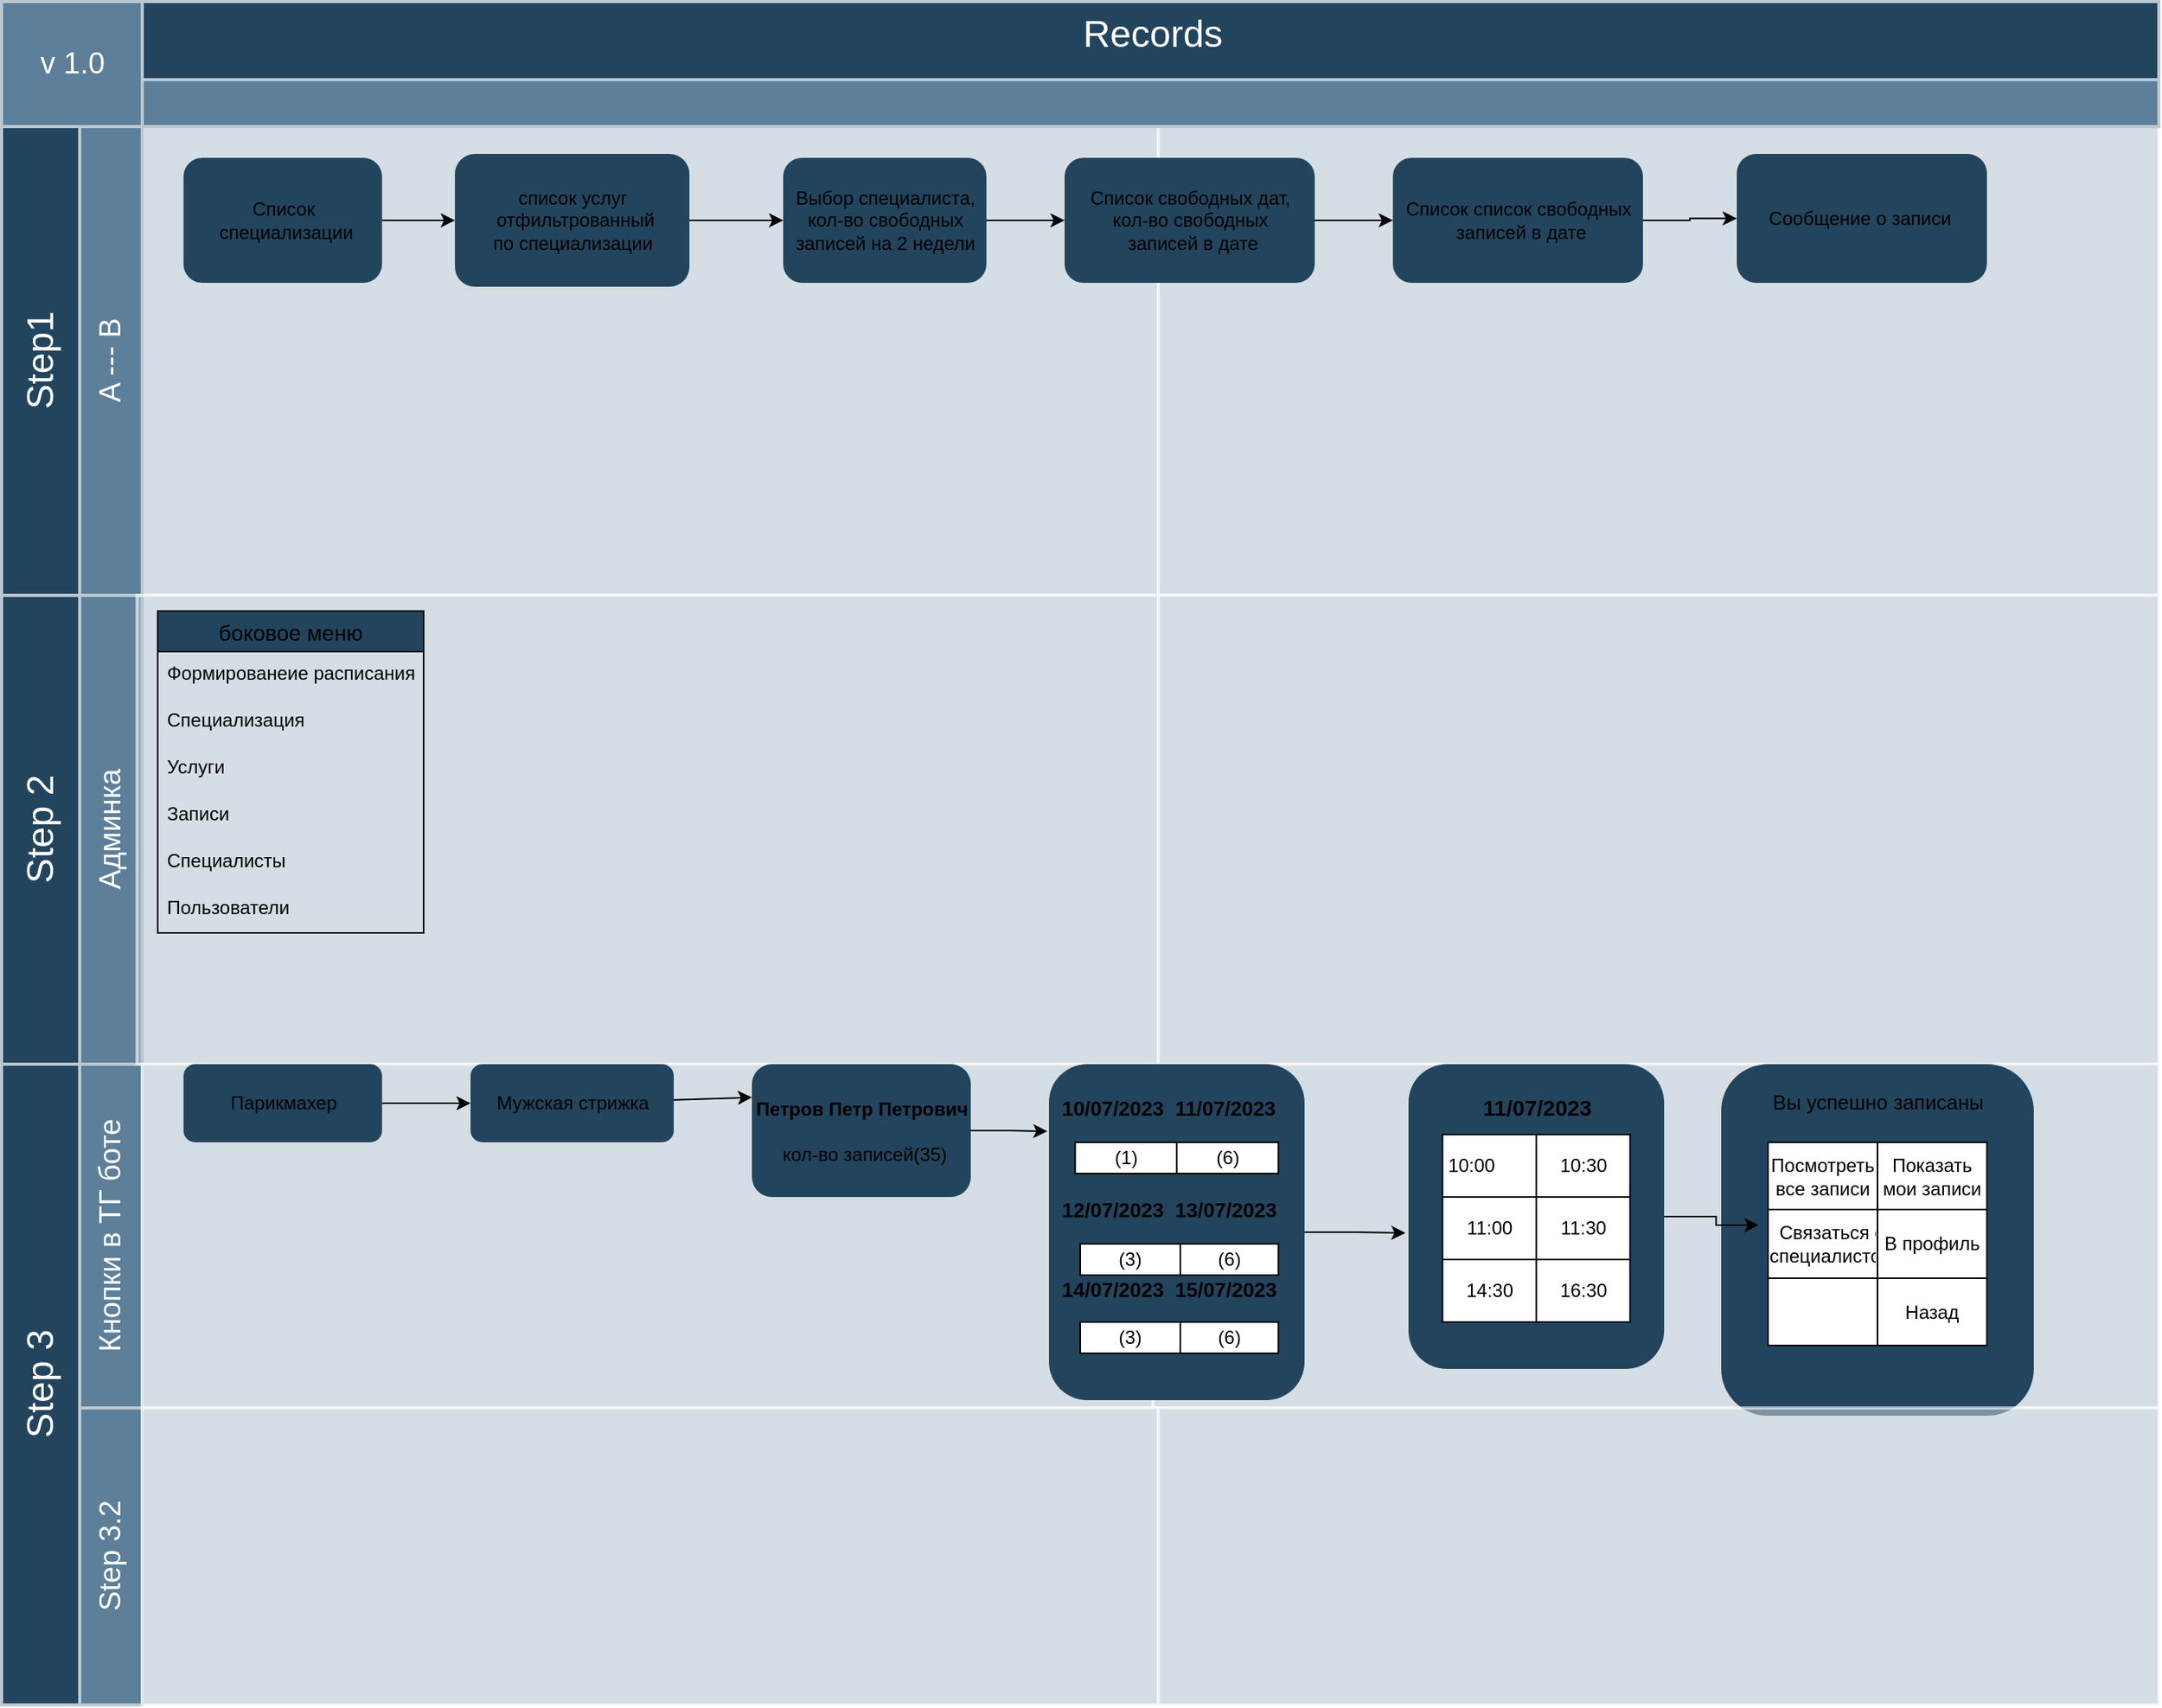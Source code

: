 <mxfile>
    <diagram name="Page-1" id="74e2e168-ea6b-b213-b513-2b3c1d86103e">
        <mxGraphModel dx="1593" dy="713" grid="1" gridSize="10" guides="1" tooltips="1" connect="1" arrows="1" fold="1" page="1" pageScale="1" pageWidth="1100" pageHeight="850" background="none" math="0" shadow="0">
            <root>
                <mxCell id="0"/>
                <mxCell id="1" parent="0"/>
                <mxCell id="4" value="" style="strokeColor=#FFFFFF;fillColor=#BAC8D3;fontSize=18;strokeWidth=2;fontFamily=Helvetica;html=1;opacity=60;" vertex="1" parent="1">
                    <mxGeometry x="110" y="100" width="650" height="300" as="geometry"/>
                </mxCell>
                <mxCell id="5" value="" style="strokeColor=#FFFFFF;fillColor=#BAC8D3;fontSize=18;strokeWidth=2;fontFamily=Helvetica;html=1;opacity=60;" vertex="1" parent="1">
                    <mxGeometry x="760" y="100" width="640" height="300" as="geometry"/>
                </mxCell>
                <mxCell id="uQnDdRh6O_mBgokh-bdZ-1" value="Records" style="strokeColor=#BAC8D3;fillColor=#23445D;fontSize=24;strokeWidth=2;fontFamily=Helvetica;html=1;fontColor=#FFFFFF;fontStyle=0;spacingBottom=8;spacingRight=0;spacingLeft=83;" parent="1" vertex="1">
                    <mxGeometry x="28" y="20" width="1372" height="50" as="geometry"/>
                </mxCell>
                <mxCell id="uQnDdRh6O_mBgokh-bdZ-2" value="Step1" style="strokeColor=#BAC8D3;fillColor=#23445D;fontSize=24;strokeWidth=2;horizontal=0;fontFamily=Helvetica;html=1;fontColor=#FFFFFF;fontStyle=0" parent="1" vertex="1">
                    <mxGeometry x="20" y="100" width="50" height="300" as="geometry"/>
                </mxCell>
                <mxCell id="uQnDdRh6O_mBgokh-bdZ-3" value="A --- B" style="strokeColor=#BAC8D3;fillColor=#5d7f99;fontSize=19;strokeWidth=2;horizontal=0;fontFamily=Helvetica;html=1;labelBackgroundColor=none;fontColor=#FFFFFF;" parent="1" vertex="1">
                    <mxGeometry x="70" y="100" width="40" height="300" as="geometry"/>
                </mxCell>
                <mxCell id="uQnDdRh6O_mBgokh-bdZ-4" value="v 1.0" style="strokeColor=#BAC8D3;fillColor=#5d7f99;fontSize=19;strokeWidth=2;fontFamily=Helvetica;html=1;labelBackgroundColor=none;fontColor=#FFFFFF;" parent="1" vertex="1">
                    <mxGeometry x="20" y="20" width="90" height="80" as="geometry"/>
                </mxCell>
                <mxCell id="uQnDdRh6O_mBgokh-bdZ-8" value="Админка" style="strokeColor=#BAC8D3;fillColor=#5d7f99;fontSize=19;strokeWidth=2;horizontal=0;fontFamily=Helvetica;html=1;labelBackgroundColor=none;fontColor=#FFFFFF;" parent="1" vertex="1">
                    <mxGeometry x="70" y="400" width="40" height="300" as="geometry"/>
                </mxCell>
                <mxCell id="uQnDdRh6O_mBgokh-bdZ-9" value="Step 2" style="strokeColor=#BAC8D3;fillColor=#23445D;fontSize=24;strokeWidth=2;horizontal=0;fontFamily=Helvetica;html=1;fontColor=#FFFFFF;fontStyle=0" parent="1" vertex="1">
                    <mxGeometry x="20" y="400" width="50" height="300" as="geometry"/>
                </mxCell>
                <mxCell id="uQnDdRh6O_mBgokh-bdZ-10" value="Step 3.2" style="strokeColor=#BAC8D3;fillColor=#5d7f99;fontSize=19;strokeWidth=2;horizontal=0;fontFamily=Helvetica;html=1;labelBackgroundColor=none;fontColor=#FFFFFF;" parent="1" vertex="1">
                    <mxGeometry x="70" y="920" width="40" height="190" as="geometry"/>
                </mxCell>
                <mxCell id="uQnDdRh6O_mBgokh-bdZ-11" value="Кнопки в ТГ боте" style="strokeColor=#BAC8D3;fillColor=#5d7f99;fontSize=19;strokeWidth=2;horizontal=0;fontFamily=Helvetica;html=1;labelBackgroundColor=none;fontColor=#FFFFFF;" parent="1" vertex="1">
                    <mxGeometry x="70" y="700" width="40" height="220" as="geometry"/>
                </mxCell>
                <mxCell id="uQnDdRh6O_mBgokh-bdZ-12" value="Step 3" style="strokeColor=#BAC8D3;fillColor=#23445D;fontSize=24;strokeWidth=2;horizontal=0;fontFamily=Helvetica;html=1;fontColor=#FFFFFF;fontStyle=0" parent="1" vertex="1">
                    <mxGeometry x="20" y="700" width="50" height="410" as="geometry"/>
                </mxCell>
                <mxCell id="uQnDdRh6O_mBgokh-bdZ-17" value="" style="strokeColor=#FFFFFF;fillColor=#BAC8D3;fontSize=18;strokeWidth=2;fontFamily=Helvetica;html=1;opacity=60;" parent="1" vertex="1">
                    <mxGeometry x="106.66" y="400" width="653.34" height="300" as="geometry"/>
                </mxCell>
                <mxCell id="uQnDdRh6O_mBgokh-bdZ-19" value="" style="strokeColor=#FFFFFF;fillColor=#BAC8D3;fontSize=18;strokeWidth=2;fontFamily=Helvetica;html=1;opacity=60;" parent="1" vertex="1">
                    <mxGeometry x="110" y="700" width="646.67" height="220" as="geometry"/>
                </mxCell>
                <mxCell id="uQnDdRh6O_mBgokh-bdZ-24" value="" style="strokeColor=#FFFFFF;fillColor=#BAC8D3;fontSize=18;strokeWidth=2;fontFamily=Helvetica;html=1;opacity=60;" parent="1" vertex="1">
                    <mxGeometry x="760" y="400" width="640" height="300" as="geometry"/>
                </mxCell>
                <mxCell id="uQnDdRh6O_mBgokh-bdZ-26" value="" style="strokeColor=#FFFFFF;fillColor=#BAC8D3;fontSize=18;strokeWidth=2;fontFamily=Helvetica;html=1;opacity=60;fontStyle=4" parent="1" vertex="1">
                    <mxGeometry x="756.67" y="700" width="643.33" height="220" as="geometry"/>
                </mxCell>
                <mxCell id="F1mjMvXz6jdHSFvcHocM-22" style="edgeStyle=orthogonalEdgeStyle;rounded=0;orthogonalLoop=1;jettySize=auto;html=1;exitX=1;exitY=0.5;exitDx=0;exitDy=0;entryX=0;entryY=0.5;entryDx=0;entryDy=0;" parent="1" source="uQnDdRh6O_mBgokh-bdZ-35" target="F1mjMvXz6jdHSFvcHocM-1" edge="1">
                    <mxGeometry relative="1" as="geometry"/>
                </mxCell>
                <mxCell id="uQnDdRh6O_mBgokh-bdZ-35" value="Список&lt;br&gt;&amp;nbsp;специализации" style="rounded=1;fillColor=#23445D;strokeColor=none;strokeWidth=2;fontFamily=Helvetica;html=1;gradientColor=none;" parent="1" vertex="1">
                    <mxGeometry x="136.39" y="120" width="127" height="80" as="geometry"/>
                </mxCell>
                <mxCell id="F1mjMvXz6jdHSFvcHocM-27" style="edgeStyle=orthogonalEdgeStyle;rounded=0;orthogonalLoop=1;jettySize=auto;html=1;exitX=1;exitY=0.5;exitDx=0;exitDy=0;entryX=0;entryY=0.5;entryDx=0;entryDy=0;" parent="1" source="uQnDdRh6O_mBgokh-bdZ-36" target="F1mjMvXz6jdHSFvcHocM-24" edge="1">
                    <mxGeometry relative="1" as="geometry"/>
                </mxCell>
                <mxCell id="uQnDdRh6O_mBgokh-bdZ-36" value="Список свободных дат,&lt;br&gt;кол-во свободных&lt;br&gt;&amp;nbsp;записей в дате" style="rounded=1;fillColor=#23445D;strokeColor=none;strokeWidth=2;fontFamily=Helvetica;html=1;gradientColor=none;" parent="1" vertex="1">
                    <mxGeometry x="700" y="120" width="160" height="80" as="geometry"/>
                </mxCell>
                <mxCell id="F1mjMvXz6jdHSFvcHocM-21" style="edgeStyle=orthogonalEdgeStyle;rounded=0;orthogonalLoop=1;jettySize=auto;html=1;entryX=0;entryY=0.5;entryDx=0;entryDy=0;" parent="1" source="uQnDdRh6O_mBgokh-bdZ-37" target="uQnDdRh6O_mBgokh-bdZ-36" edge="1">
                    <mxGeometry relative="1" as="geometry"/>
                </mxCell>
                <mxCell id="uQnDdRh6O_mBgokh-bdZ-37" value="Выбор специалиста,&lt;br&gt;кол-во свободных&lt;br&gt;&amp;nbsp;записей на 2 недели&amp;nbsp;" style="rounded=1;fillColor=#23445D;strokeColor=none;strokeWidth=2;fontFamily=Helvetica;html=1;gradientColor=none;" parent="1" vertex="1">
                    <mxGeometry x="520" y="120" width="130" height="80" as="geometry"/>
                </mxCell>
                <mxCell id="F1mjMvXz6jdHSFvcHocM-6" style="edgeStyle=orthogonalEdgeStyle;rounded=0;orthogonalLoop=1;jettySize=auto;html=1;exitX=1;exitY=0.5;exitDx=0;exitDy=0;entryX=0;entryY=0.5;entryDx=0;entryDy=0;" parent="1" source="uQnDdRh6O_mBgokh-bdZ-89" target="F1mjMvXz6jdHSFvcHocM-5" edge="1">
                    <mxGeometry relative="1" as="geometry"/>
                </mxCell>
                <mxCell id="uQnDdRh6O_mBgokh-bdZ-89" value="Парикмахер" style="rounded=1;fillColor=#23445D;strokeColor=none;strokeWidth=2;fontFamily=Helvetica;html=1;gradientColor=none;" parent="1" vertex="1">
                    <mxGeometry x="136.395" y="700" width="127" height="50" as="geometry"/>
                </mxCell>
                <mxCell id="uQnDdRh6O_mBgokh-bdZ-90" value="&lt;h4 style=&quot;text-align: justify; line-height: 100%;&quot;&gt;&lt;span style=&quot;background-color: initial;&quot;&gt;Петров Петр Петрович&lt;/span&gt;&lt;/h4&gt;&lt;div&gt;&amp;nbsp;кол-во записей(35)&lt;/div&gt;" style="rounded=1;fillColor=#23445D;strokeColor=none;strokeWidth=2;fontFamily=Helvetica;html=1;gradientColor=none;arcSize=15;verticalAlign=top;" parent="1" vertex="1">
                    <mxGeometry x="500" y="700" width="140" height="85" as="geometry"/>
                </mxCell>
                <mxCell id="F1mjMvXz6jdHSFvcHocM-23" style="edgeStyle=orthogonalEdgeStyle;rounded=0;orthogonalLoop=1;jettySize=auto;html=1;exitX=1;exitY=0.5;exitDx=0;exitDy=0;entryX=0;entryY=0.5;entryDx=0;entryDy=0;" parent="1" source="F1mjMvXz6jdHSFvcHocM-1" target="uQnDdRh6O_mBgokh-bdZ-37" edge="1">
                    <mxGeometry relative="1" as="geometry"/>
                </mxCell>
                <mxCell id="F1mjMvXz6jdHSFvcHocM-1" value="список услуг&lt;br&gt;&amp;nbsp;отфильтрованный &lt;br&gt;по специализации" style="rounded=1;fillColor=#23445D;strokeColor=none;strokeWidth=2;fontFamily=Helvetica;html=1;gradientColor=none;" parent="1" vertex="1">
                    <mxGeometry x="310" y="117.5" width="150" height="85" as="geometry"/>
                </mxCell>
                <mxCell id="6" style="edgeStyle=none;html=1;entryX=0;entryY=0.25;entryDx=0;entryDy=0;" edge="1" parent="1" source="F1mjMvXz6jdHSFvcHocM-5" target="uQnDdRh6O_mBgokh-bdZ-90">
                    <mxGeometry relative="1" as="geometry"/>
                </mxCell>
                <mxCell id="F1mjMvXz6jdHSFvcHocM-5" value="Мужская стрижка" style="rounded=1;fillColor=#23445D;strokeColor=none;strokeWidth=2;fontFamily=Helvetica;html=1;gradientColor=none;" parent="1" vertex="1">
                    <mxGeometry x="320" y="700" width="130" height="50" as="geometry"/>
                </mxCell>
                <mxCell id="F1mjMvXz6jdHSFvcHocM-94" style="edgeStyle=orthogonalEdgeStyle;rounded=0;orthogonalLoop=1;jettySize=auto;html=1;entryX=0;entryY=0.5;entryDx=0;entryDy=0;" parent="1" source="F1mjMvXz6jdHSFvcHocM-24" target="F1mjMvXz6jdHSFvcHocM-77" edge="1">
                    <mxGeometry relative="1" as="geometry"/>
                </mxCell>
                <mxCell id="F1mjMvXz6jdHSFvcHocM-24" value="Список список свободных&lt;br&gt;&amp;nbsp;записей в дате" style="rounded=1;fillColor=#23445D;strokeColor=none;strokeWidth=2;fontFamily=Helvetica;html=1;gradientColor=none;" parent="1" vertex="1">
                    <mxGeometry x="910" y="120" width="160" height="80" as="geometry"/>
                </mxCell>
                <mxCell id="F1mjMvXz6jdHSFvcHocM-28" value="&lt;h5 style=&quot;text-align: justify; line-height: 100%;&quot;&gt;&lt;font style=&quot;font-size: 13px;&quot;&gt;10/07/2023&amp;nbsp; 11/07/2023&lt;/font&gt;&lt;/h5&gt;&lt;h3 style=&quot;text-align: justify; line-height: 145%; font-size: 13px;&quot;&gt;&lt;p style=&quot;font-size: 11px;&quot;&gt;&lt;sub&gt;&amp;nbsp;&amp;nbsp;&lt;/sub&gt;&lt;/p&gt;&lt;font style=&quot;font-size: 13px;&quot;&gt;12/07/2023&amp;nbsp; 13/07/2023&lt;/font&gt;&lt;/h3&gt;&lt;h3 style=&quot;line-height: 145%; font-size: 13px;&quot;&gt;&amp;nbsp;&lt;br&gt;&lt;font style=&quot;font-size: 13px;&quot;&gt;14/07/2023&amp;nbsp; 15/07/2023&lt;/font&gt;&amp;nbsp; &amp;nbsp;&lt;/h3&gt;" style="rounded=1;fillColor=#23445D;strokeColor=none;strokeWidth=2;fontFamily=Helvetica;html=1;gradientColor=none;verticalAlign=top;horizontal=1;" parent="1" vertex="1">
                    <mxGeometry x="690" y="700" width="163.5" height="215" as="geometry"/>
                </mxCell>
                <mxCell id="F1mjMvXz6jdHSFvcHocM-34" style="edgeStyle=orthogonalEdgeStyle;rounded=0;orthogonalLoop=1;jettySize=auto;html=1;exitX=1;exitY=0.5;exitDx=0;exitDy=0;entryX=-0.006;entryY=0.2;entryDx=0;entryDy=0;entryPerimeter=0;" parent="1" source="uQnDdRh6O_mBgokh-bdZ-90" target="F1mjMvXz6jdHSFvcHocM-28" edge="1">
                    <mxGeometry relative="1" as="geometry"/>
                </mxCell>
                <mxCell id="F1mjMvXz6jdHSFvcHocM-35" value="&lt;h3 style=&quot;text-align: justify; line-height: 100%;&quot;&gt;11/07/2023&lt;/h3&gt;&lt;div&gt;&lt;table&gt;&lt;tbody&gt;&lt;tr&gt;&lt;td&gt;&lt;br&gt;&lt;/td&gt;&lt;td&gt;&lt;br&gt;&lt;/td&gt;&lt;/tr&gt;&lt;/tbody&gt;&lt;/table&gt;&lt;br&gt;&lt;/div&gt;" style="rounded=1;fillColor=#23445D;strokeColor=none;strokeWidth=2;fontFamily=Helvetica;html=1;gradientColor=none;verticalAlign=top;horizontal=1;" parent="1" vertex="1">
                    <mxGeometry x="920" y="700" width="163.5" height="195" as="geometry"/>
                </mxCell>
                <mxCell id="F1mjMvXz6jdHSFvcHocM-45" value="" style="shape=table;startSize=0;container=1;collapsible=0;childLayout=tableLayout;" parent="1" vertex="1">
                    <mxGeometry x="941.75" y="745" width="120" height="120" as="geometry"/>
                </mxCell>
                <mxCell id="F1mjMvXz6jdHSFvcHocM-46" value="" style="shape=tableRow;horizontal=0;startSize=0;swimlaneHead=0;swimlaneBody=0;strokeColor=inherit;top=0;left=0;bottom=0;right=0;collapsible=0;dropTarget=0;fillColor=none;points=[[0,0.5],[1,0.5]];portConstraint=eastwest;" parent="F1mjMvXz6jdHSFvcHocM-45" vertex="1">
                    <mxGeometry width="120" height="40" as="geometry"/>
                </mxCell>
                <mxCell id="F1mjMvXz6jdHSFvcHocM-47" value="10:00&lt;span style=&quot;white-space: pre;&quot;&gt;&#9;&lt;/span&gt;" style="shape=partialRectangle;html=1;whiteSpace=wrap;connectable=0;strokeColor=inherit;overflow=hidden;fillColor=none;top=0;left=0;bottom=0;right=0;pointerEvents=1;" parent="F1mjMvXz6jdHSFvcHocM-46" vertex="1">
                    <mxGeometry width="60" height="40" as="geometry">
                        <mxRectangle width="60" height="40" as="alternateBounds"/>
                    </mxGeometry>
                </mxCell>
                <mxCell id="F1mjMvXz6jdHSFvcHocM-48" value="10:30" style="shape=partialRectangle;html=1;whiteSpace=wrap;connectable=0;strokeColor=inherit;overflow=hidden;fillColor=none;top=0;left=0;bottom=0;right=0;pointerEvents=1;" parent="F1mjMvXz6jdHSFvcHocM-46" vertex="1">
                    <mxGeometry x="60" width="60" height="40" as="geometry">
                        <mxRectangle width="60" height="40" as="alternateBounds"/>
                    </mxGeometry>
                </mxCell>
                <mxCell id="F1mjMvXz6jdHSFvcHocM-49" value="" style="shape=tableRow;horizontal=0;startSize=0;swimlaneHead=0;swimlaneBody=0;strokeColor=inherit;top=0;left=0;bottom=0;right=0;collapsible=0;dropTarget=0;fillColor=none;points=[[0,0.5],[1,0.5]];portConstraint=eastwest;" parent="F1mjMvXz6jdHSFvcHocM-45" vertex="1">
                    <mxGeometry y="40" width="120" height="40" as="geometry"/>
                </mxCell>
                <mxCell id="F1mjMvXz6jdHSFvcHocM-50" value="11:00" style="shape=partialRectangle;html=1;whiteSpace=wrap;connectable=0;strokeColor=inherit;overflow=hidden;fillColor=none;top=0;left=0;bottom=0;right=0;pointerEvents=1;" parent="F1mjMvXz6jdHSFvcHocM-49" vertex="1">
                    <mxGeometry width="60" height="40" as="geometry">
                        <mxRectangle width="60" height="40" as="alternateBounds"/>
                    </mxGeometry>
                </mxCell>
                <mxCell id="F1mjMvXz6jdHSFvcHocM-51" value="11:30" style="shape=partialRectangle;html=1;whiteSpace=wrap;connectable=0;strokeColor=inherit;overflow=hidden;fillColor=none;top=0;left=0;bottom=0;right=0;pointerEvents=1;" parent="F1mjMvXz6jdHSFvcHocM-49" vertex="1">
                    <mxGeometry x="60" width="60" height="40" as="geometry">
                        <mxRectangle width="60" height="40" as="alternateBounds"/>
                    </mxGeometry>
                </mxCell>
                <mxCell id="F1mjMvXz6jdHSFvcHocM-52" value="" style="shape=tableRow;horizontal=0;startSize=0;swimlaneHead=0;swimlaneBody=0;strokeColor=inherit;top=0;left=0;bottom=0;right=0;collapsible=0;dropTarget=0;fillColor=none;points=[[0,0.5],[1,0.5]];portConstraint=eastwest;" parent="F1mjMvXz6jdHSFvcHocM-45" vertex="1">
                    <mxGeometry y="80" width="120" height="40" as="geometry"/>
                </mxCell>
                <mxCell id="F1mjMvXz6jdHSFvcHocM-53" value="14:30" style="shape=partialRectangle;html=1;whiteSpace=wrap;connectable=0;strokeColor=inherit;overflow=hidden;fillColor=none;top=0;left=0;bottom=0;right=0;pointerEvents=1;" parent="F1mjMvXz6jdHSFvcHocM-52" vertex="1">
                    <mxGeometry width="60" height="40" as="geometry">
                        <mxRectangle width="60" height="40" as="alternateBounds"/>
                    </mxGeometry>
                </mxCell>
                <mxCell id="F1mjMvXz6jdHSFvcHocM-54" value="16:30" style="shape=partialRectangle;html=1;whiteSpace=wrap;connectable=0;strokeColor=inherit;overflow=hidden;fillColor=none;top=0;left=0;bottom=0;right=0;pointerEvents=1;" parent="F1mjMvXz6jdHSFvcHocM-52" vertex="1">
                    <mxGeometry x="60" width="60" height="40" as="geometry">
                        <mxRectangle width="60" height="40" as="alternateBounds"/>
                    </mxGeometry>
                </mxCell>
                <mxCell id="F1mjMvXz6jdHSFvcHocM-58" value="" style="shape=table;startSize=0;container=1;collapsible=0;childLayout=tableLayout;" parent="1" vertex="1">
                    <mxGeometry x="706.75" y="750" width="130" height="20" as="geometry"/>
                </mxCell>
                <mxCell id="F1mjMvXz6jdHSFvcHocM-59" value="" style="shape=tableRow;horizontal=0;startSize=0;swimlaneHead=0;swimlaneBody=0;strokeColor=inherit;top=0;left=0;bottom=0;right=0;collapsible=0;dropTarget=0;fillColor=none;points=[[0,0.5],[1,0.5]];portConstraint=eastwest;" parent="F1mjMvXz6jdHSFvcHocM-58" vertex="1">
                    <mxGeometry width="130" height="20" as="geometry"/>
                </mxCell>
                <mxCell id="F1mjMvXz6jdHSFvcHocM-60" value="(1)" style="shape=partialRectangle;html=1;whiteSpace=wrap;connectable=0;strokeColor=inherit;overflow=hidden;fillColor=none;top=0;left=0;bottom=0;right=0;pointerEvents=1;" parent="F1mjMvXz6jdHSFvcHocM-59" vertex="1">
                    <mxGeometry width="65" height="20" as="geometry">
                        <mxRectangle width="65" height="20" as="alternateBounds"/>
                    </mxGeometry>
                </mxCell>
                <mxCell id="F1mjMvXz6jdHSFvcHocM-61" value="(6)" style="shape=partialRectangle;html=1;whiteSpace=wrap;connectable=0;strokeColor=inherit;overflow=hidden;fillColor=none;top=0;left=0;bottom=0;right=0;pointerEvents=1;" parent="F1mjMvXz6jdHSFvcHocM-59" vertex="1">
                    <mxGeometry x="65" width="65" height="20" as="geometry">
                        <mxRectangle width="65" height="20" as="alternateBounds"/>
                    </mxGeometry>
                </mxCell>
                <mxCell id="F1mjMvXz6jdHSFvcHocM-65" value="" style="shape=tableRow;horizontal=0;startSize=0;swimlaneHead=0;swimlaneBody=0;strokeColor=inherit;top=0;left=0;bottom=0;right=0;collapsible=0;dropTarget=0;fillColor=none;points=[[0,0.5],[1,0.5]];portConstraint=eastwest;" parent="1" vertex="1">
                    <mxGeometry x="700" y="815" width="130" height="20" as="geometry"/>
                </mxCell>
                <mxCell id="F1mjMvXz6jdHSFvcHocM-68" value="" style="shape=table;startSize=0;container=1;collapsible=0;childLayout=tableLayout;" parent="1" vertex="1">
                    <mxGeometry x="710" y="815" width="126.75" height="20" as="geometry"/>
                </mxCell>
                <mxCell id="F1mjMvXz6jdHSFvcHocM-69" value="" style="shape=tableRow;horizontal=0;startSize=0;swimlaneHead=0;swimlaneBody=0;strokeColor=inherit;top=0;left=0;bottom=0;right=0;collapsible=0;dropTarget=0;fillColor=none;points=[[0,0.5],[1,0.5]];portConstraint=eastwest;" parent="F1mjMvXz6jdHSFvcHocM-68" vertex="1">
                    <mxGeometry width="126.75" height="20" as="geometry"/>
                </mxCell>
                <mxCell id="F1mjMvXz6jdHSFvcHocM-70" value="(3)" style="shape=partialRectangle;html=1;whiteSpace=wrap;connectable=0;strokeColor=inherit;overflow=hidden;fillColor=none;top=0;left=0;bottom=0;right=0;pointerEvents=1;" parent="F1mjMvXz6jdHSFvcHocM-69" vertex="1">
                    <mxGeometry width="64" height="20" as="geometry">
                        <mxRectangle width="64" height="20" as="alternateBounds"/>
                    </mxGeometry>
                </mxCell>
                <mxCell id="F1mjMvXz6jdHSFvcHocM-71" value="(6)" style="shape=partialRectangle;html=1;whiteSpace=wrap;connectable=0;strokeColor=inherit;overflow=hidden;fillColor=none;top=0;left=0;bottom=0;right=0;pointerEvents=1;" parent="F1mjMvXz6jdHSFvcHocM-69" vertex="1">
                    <mxGeometry x="64" width="63" height="20" as="geometry">
                        <mxRectangle width="63" height="20" as="alternateBounds"/>
                    </mxGeometry>
                </mxCell>
                <mxCell id="F1mjMvXz6jdHSFvcHocM-72" value="" style="shape=table;startSize=0;container=1;collapsible=0;childLayout=tableLayout;" parent="1" vertex="1">
                    <mxGeometry x="710" y="865" width="126.75" height="20" as="geometry"/>
                </mxCell>
                <mxCell id="F1mjMvXz6jdHSFvcHocM-73" value="" style="shape=tableRow;horizontal=0;startSize=0;swimlaneHead=0;swimlaneBody=0;strokeColor=inherit;top=0;left=0;bottom=0;right=0;collapsible=0;dropTarget=0;fillColor=none;points=[[0,0.5],[1,0.5]];portConstraint=eastwest;" parent="F1mjMvXz6jdHSFvcHocM-72" vertex="1">
                    <mxGeometry width="126.75" height="20" as="geometry"/>
                </mxCell>
                <mxCell id="F1mjMvXz6jdHSFvcHocM-74" value="(3)" style="shape=partialRectangle;html=1;whiteSpace=wrap;connectable=0;strokeColor=inherit;overflow=hidden;fillColor=none;top=0;left=0;bottom=0;right=0;pointerEvents=1;" parent="F1mjMvXz6jdHSFvcHocM-73" vertex="1">
                    <mxGeometry width="64" height="20" as="geometry">
                        <mxRectangle width="64" height="20" as="alternateBounds"/>
                    </mxGeometry>
                </mxCell>
                <mxCell id="F1mjMvXz6jdHSFvcHocM-75" value="(6)" style="shape=partialRectangle;html=1;whiteSpace=wrap;connectable=0;strokeColor=inherit;overflow=hidden;fillColor=none;top=0;left=0;bottom=0;right=0;pointerEvents=1;" parent="F1mjMvXz6jdHSFvcHocM-73" vertex="1">
                    <mxGeometry x="64" width="63" height="20" as="geometry">
                        <mxRectangle width="63" height="20" as="alternateBounds"/>
                    </mxGeometry>
                </mxCell>
                <mxCell id="F1mjMvXz6jdHSFvcHocM-77" value="Сообщение о записи&amp;nbsp;" style="rounded=1;fillColor=#23445D;strokeColor=none;strokeWidth=2;fontFamily=Helvetica;html=1;gradientColor=none;" parent="1" vertex="1">
                    <mxGeometry x="1130" y="117.5" width="160" height="82.5" as="geometry"/>
                </mxCell>
                <mxCell id="F1mjMvXz6jdHSFvcHocM-79" value="&lt;p style=&quot;text-align: justify; line-height: 100%;&quot;&gt;&lt;font style=&quot;font-size: 13px;&quot;&gt;Вы успешно записаны&lt;/font&gt;&lt;/p&gt;" style="rounded=1;fillColor=#23445D;strokeColor=none;strokeWidth=2;fontFamily=Helvetica;html=1;gradientColor=none;verticalAlign=top;horizontal=1;" parent="1" vertex="1">
                    <mxGeometry x="1120" y="700" width="200" height="225" as="geometry"/>
                </mxCell>
                <mxCell id="F1mjMvXz6jdHSFvcHocM-80" value="" style="shape=table;startSize=0;container=1;collapsible=0;childLayout=tableLayout;" parent="1" vertex="1">
                    <mxGeometry x="1150" y="750" width="140" height="130" as="geometry"/>
                </mxCell>
                <mxCell id="F1mjMvXz6jdHSFvcHocM-81" value="" style="shape=tableRow;horizontal=0;startSize=0;swimlaneHead=0;swimlaneBody=0;strokeColor=inherit;top=0;left=0;bottom=0;right=0;collapsible=0;dropTarget=0;fillColor=none;points=[[0,0.5],[1,0.5]];portConstraint=eastwest;" parent="F1mjMvXz6jdHSFvcHocM-80" vertex="1">
                    <mxGeometry width="140" height="43" as="geometry"/>
                </mxCell>
                <mxCell id="F1mjMvXz6jdHSFvcHocM-82" value="Посмотреть все записи" style="shape=partialRectangle;html=1;whiteSpace=wrap;connectable=0;strokeColor=inherit;overflow=hidden;fillColor=none;top=0;left=0;bottom=0;right=0;pointerEvents=1;" parent="F1mjMvXz6jdHSFvcHocM-81" vertex="1">
                    <mxGeometry width="70" height="43" as="geometry">
                        <mxRectangle width="70" height="43" as="alternateBounds"/>
                    </mxGeometry>
                </mxCell>
                <mxCell id="F1mjMvXz6jdHSFvcHocM-83" value="Показать мои записи" style="shape=partialRectangle;html=1;whiteSpace=wrap;connectable=0;strokeColor=inherit;overflow=hidden;fillColor=none;top=0;left=0;bottom=0;right=0;pointerEvents=1;" parent="F1mjMvXz6jdHSFvcHocM-81" vertex="1">
                    <mxGeometry x="70" width="70" height="43" as="geometry">
                        <mxRectangle width="70" height="43" as="alternateBounds"/>
                    </mxGeometry>
                </mxCell>
                <mxCell id="F1mjMvXz6jdHSFvcHocM-84" value="" style="shape=tableRow;horizontal=0;startSize=0;swimlaneHead=0;swimlaneBody=0;strokeColor=inherit;top=0;left=0;bottom=0;right=0;collapsible=0;dropTarget=0;fillColor=none;points=[[0,0.5],[1,0.5]];portConstraint=eastwest;" parent="F1mjMvXz6jdHSFvcHocM-80" vertex="1">
                    <mxGeometry y="43" width="140" height="44" as="geometry"/>
                </mxCell>
                <mxCell id="F1mjMvXz6jdHSFvcHocM-85" value="Связаться с специалистом" style="shape=partialRectangle;html=1;whiteSpace=wrap;connectable=0;strokeColor=inherit;overflow=hidden;fillColor=none;top=0;left=0;bottom=0;right=0;pointerEvents=1;" parent="F1mjMvXz6jdHSFvcHocM-84" vertex="1">
                    <mxGeometry width="70" height="44" as="geometry">
                        <mxRectangle width="70" height="44" as="alternateBounds"/>
                    </mxGeometry>
                </mxCell>
                <mxCell id="F1mjMvXz6jdHSFvcHocM-86" value="В профиль" style="shape=partialRectangle;html=1;whiteSpace=wrap;connectable=0;strokeColor=inherit;overflow=hidden;fillColor=none;top=0;left=0;bottom=0;right=0;pointerEvents=1;" parent="F1mjMvXz6jdHSFvcHocM-84" vertex="1">
                    <mxGeometry x="70" width="70" height="44" as="geometry">
                        <mxRectangle width="70" height="44" as="alternateBounds"/>
                    </mxGeometry>
                </mxCell>
                <mxCell id="F1mjMvXz6jdHSFvcHocM-87" value="" style="shape=tableRow;horizontal=0;startSize=0;swimlaneHead=0;swimlaneBody=0;strokeColor=inherit;top=0;left=0;bottom=0;right=0;collapsible=0;dropTarget=0;fillColor=none;points=[[0,0.5],[1,0.5]];portConstraint=eastwest;" parent="F1mjMvXz6jdHSFvcHocM-80" vertex="1">
                    <mxGeometry y="87" width="140" height="43" as="geometry"/>
                </mxCell>
                <mxCell id="F1mjMvXz6jdHSFvcHocM-88" value="" style="shape=partialRectangle;html=1;whiteSpace=wrap;connectable=0;strokeColor=inherit;overflow=hidden;fillColor=none;top=0;left=0;bottom=0;right=0;pointerEvents=1;" parent="F1mjMvXz6jdHSFvcHocM-87" vertex="1">
                    <mxGeometry width="70" height="43" as="geometry">
                        <mxRectangle width="70" height="43" as="alternateBounds"/>
                    </mxGeometry>
                </mxCell>
                <mxCell id="F1mjMvXz6jdHSFvcHocM-89" value="Назад" style="shape=partialRectangle;html=1;whiteSpace=wrap;connectable=0;strokeColor=inherit;overflow=hidden;fillColor=none;top=0;left=0;bottom=0;right=0;pointerEvents=1;" parent="F1mjMvXz6jdHSFvcHocM-87" vertex="1">
                    <mxGeometry x="70" width="70" height="43" as="geometry">
                        <mxRectangle width="70" height="43" as="alternateBounds"/>
                    </mxGeometry>
                </mxCell>
                <mxCell id="F1mjMvXz6jdHSFvcHocM-92" style="edgeStyle=orthogonalEdgeStyle;rounded=0;orthogonalLoop=1;jettySize=auto;html=1;exitX=1;exitY=0.5;exitDx=0;exitDy=0;entryX=-0.012;entryY=0.554;entryDx=0;entryDy=0;entryPerimeter=0;" parent="1" source="F1mjMvXz6jdHSFvcHocM-28" target="F1mjMvXz6jdHSFvcHocM-35" edge="1">
                    <mxGeometry relative="1" as="geometry"/>
                </mxCell>
                <mxCell id="F1mjMvXz6jdHSFvcHocM-93" style="edgeStyle=orthogonalEdgeStyle;rounded=0;orthogonalLoop=1;jettySize=auto;html=1;entryX=-0.043;entryY=0.227;entryDx=0;entryDy=0;entryPerimeter=0;" parent="1" source="F1mjMvXz6jdHSFvcHocM-35" target="F1mjMvXz6jdHSFvcHocM-84" edge="1">
                    <mxGeometry relative="1" as="geometry"/>
                </mxCell>
                <mxCell id="2" value="" style="strokeColor=#FFFFFF;fillColor=#BAC8D3;fontSize=18;strokeWidth=2;fontFamily=Helvetica;html=1;opacity=60;" vertex="1" parent="1">
                    <mxGeometry x="110" y="920" width="650" height="190" as="geometry"/>
                </mxCell>
                <mxCell id="3" value="" style="strokeColor=#FFFFFF;fillColor=#BAC8D3;fontSize=18;strokeWidth=2;fontFamily=Helvetica;html=1;opacity=60;" vertex="1" parent="1">
                    <mxGeometry x="760" y="920" width="640" height="190" as="geometry"/>
                </mxCell>
                <mxCell id="8" value="" style="strokeColor=#BAC8D3;fillColor=#5d7f99;fontSize=19;strokeWidth=2;horizontal=0;fontFamily=Helvetica;html=1;labelBackgroundColor=none;fontColor=#FFFFFF;direction=south;" vertex="1" parent="1">
                    <mxGeometry x="110" y="70" width="1290" height="30" as="geometry"/>
                </mxCell>
                <mxCell id="9" value="боковое меню" style="swimlane;fontStyle=0;childLayout=stackLayout;horizontal=1;startSize=26;horizontalStack=0;resizeParent=1;resizeParentMax=0;resizeLast=0;collapsible=1;marginBottom=0;align=center;fontSize=14;fillColor=#23445D;" vertex="1" parent="1">
                    <mxGeometry x="119.89" y="410" width="170.11" height="206" as="geometry"/>
                </mxCell>
                <mxCell id="10" value="Формированеие расписания" style="text;strokeColor=none;fillColor=none;spacingLeft=4;spacingRight=4;overflow=hidden;rotatable=0;points=[[0,0.5],[1,0.5]];portConstraint=eastwest;fontSize=12;" vertex="1" parent="9">
                    <mxGeometry y="26" width="170.11" height="30" as="geometry"/>
                </mxCell>
                <mxCell id="19" value="Специализация" style="text;strokeColor=none;fillColor=none;spacingLeft=4;spacingRight=4;overflow=hidden;rotatable=0;points=[[0,0.5],[1,0.5]];portConstraint=eastwest;fontSize=12;" vertex="1" parent="9">
                    <mxGeometry y="56" width="170.11" height="30" as="geometry"/>
                </mxCell>
                <mxCell id="11" value="Услуги" style="text;strokeColor=none;fillColor=none;spacingLeft=4;spacingRight=4;overflow=hidden;rotatable=0;points=[[0,0.5],[1,0.5]];portConstraint=eastwest;fontSize=12;" vertex="1" parent="9">
                    <mxGeometry y="86" width="170.11" height="30" as="geometry"/>
                </mxCell>
                <mxCell id="12" value="Записи" style="text;strokeColor=none;fillColor=none;spacingLeft=4;spacingRight=4;overflow=hidden;rotatable=0;points=[[0,0.5],[1,0.5]];portConstraint=eastwest;fontSize=12;" vertex="1" parent="9">
                    <mxGeometry y="116" width="170.11" height="30" as="geometry"/>
                </mxCell>
                <mxCell id="17" value="Специалисты" style="text;strokeColor=none;fillColor=none;spacingLeft=4;spacingRight=4;overflow=hidden;rotatable=0;points=[[0,0.5],[1,0.5]];portConstraint=eastwest;fontSize=12;" vertex="1" parent="9">
                    <mxGeometry y="146" width="170.11" height="30" as="geometry"/>
                </mxCell>
                <mxCell id="18" value="Пользователи" style="text;strokeColor=none;fillColor=none;spacingLeft=4;spacingRight=4;overflow=hidden;rotatable=0;points=[[0,0.5],[1,0.5]];portConstraint=eastwest;fontSize=12;" vertex="1" parent="9">
                    <mxGeometry y="176" width="170.11" height="30" as="geometry"/>
                </mxCell>
            </root>
        </mxGraphModel>
    </diagram>
</mxfile>